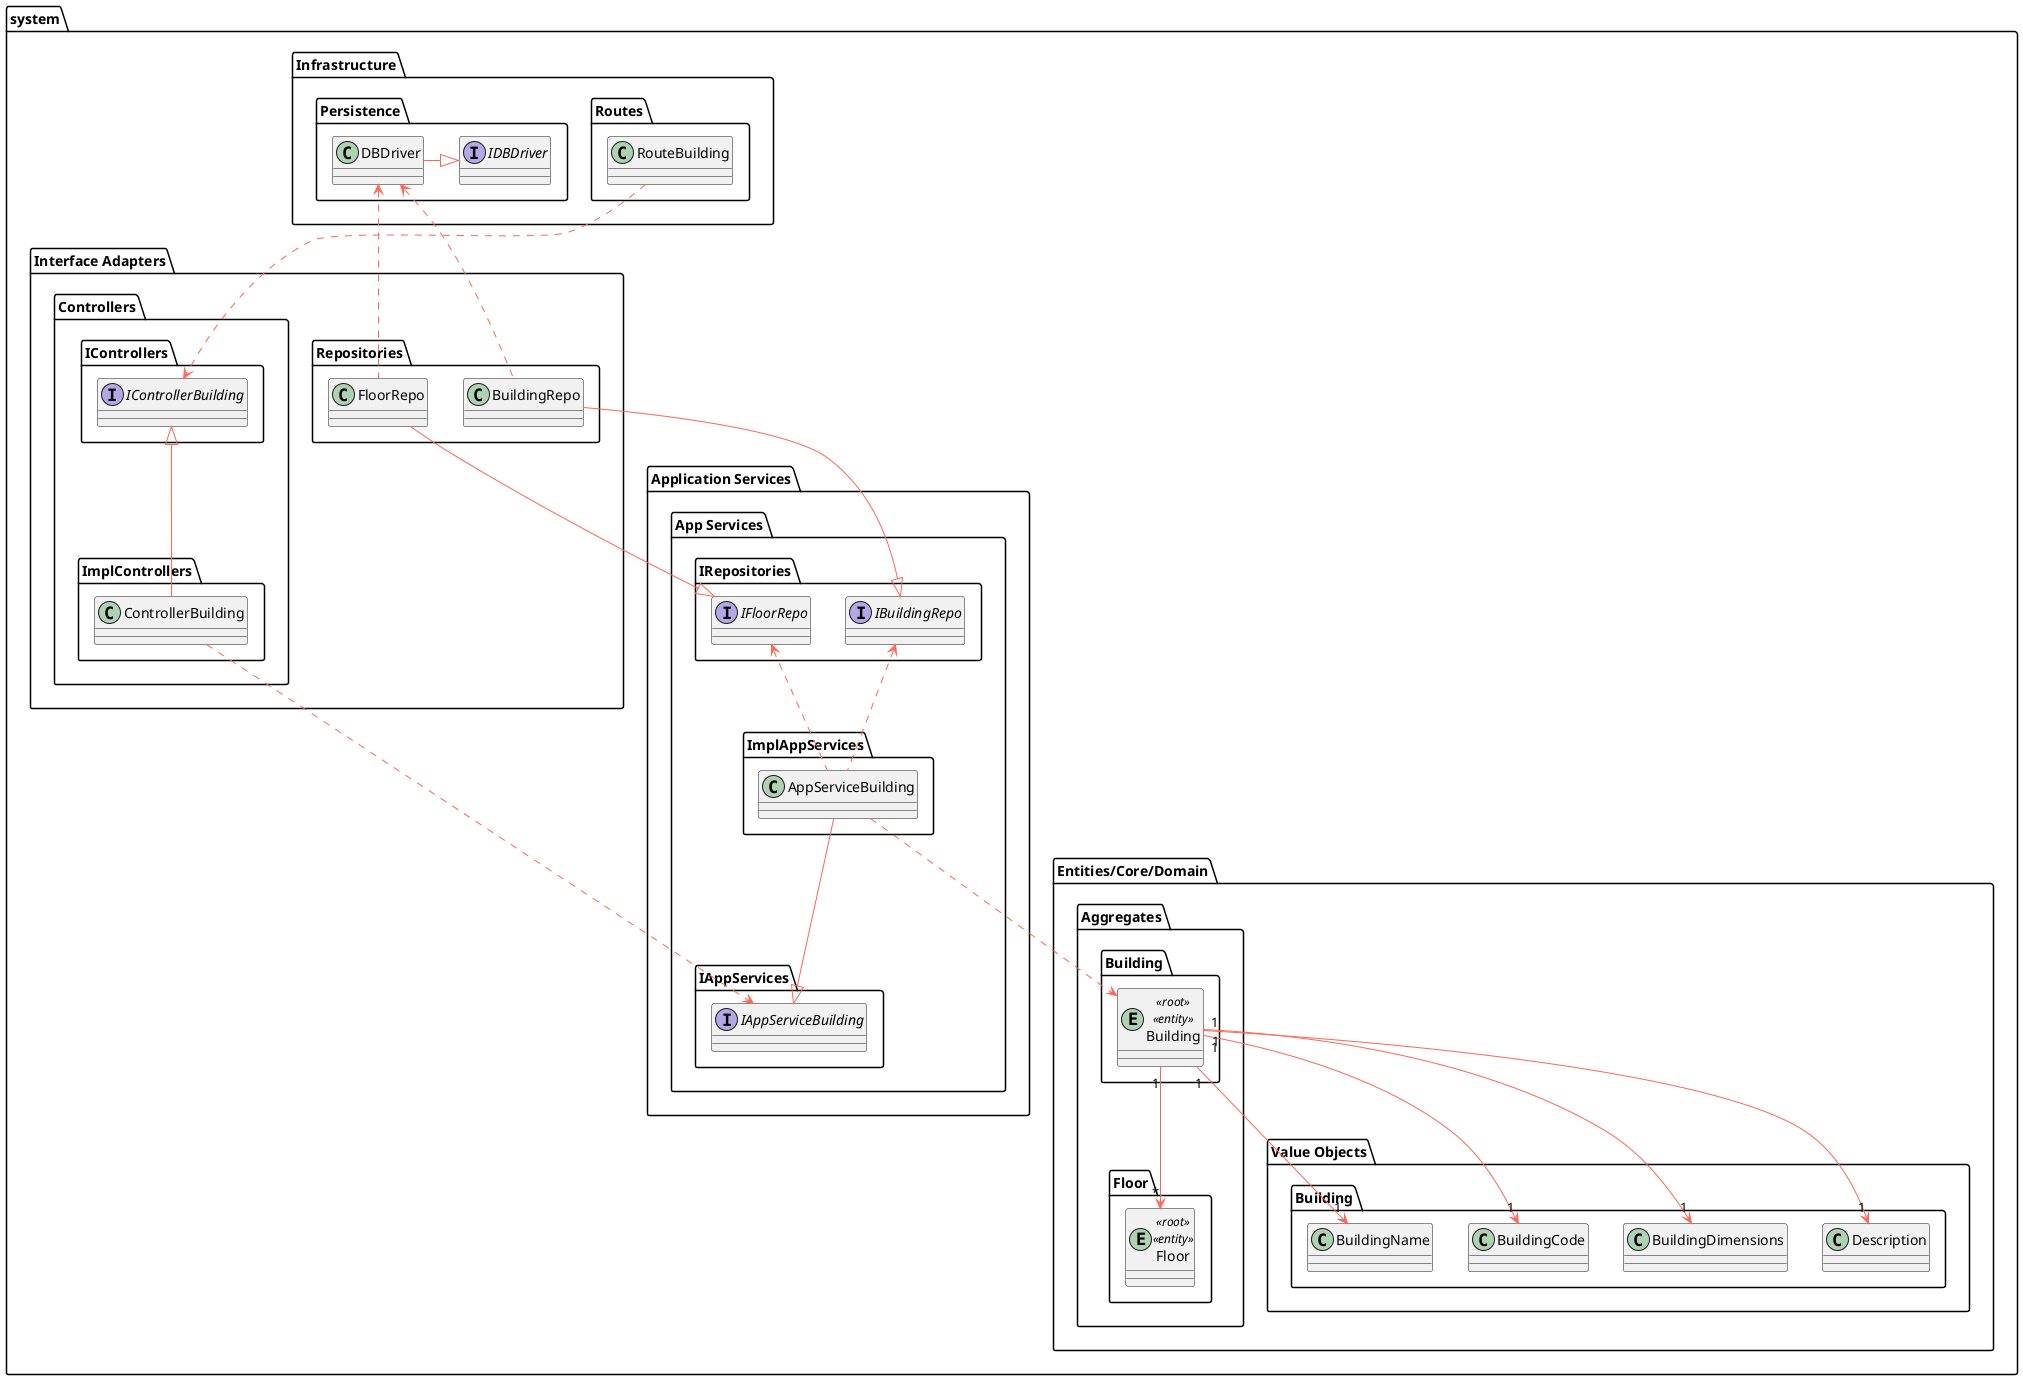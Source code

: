 @startuml

skinparam component {
    FontSize 16
    BackgroundColor<<Apache>> LightCoral
    BorderColor<<Apache>> #FF6655
    FontName Courier
    BorderColor black
    BackgroundColor DeepSkyBlue
    ArrowFontName Impact
    ArrowColor #FF6655
}

package system {
    package "Infrastructure" {
        package "Routes" {
            class RouteBuilding
        }

        package "Persistence" {
            interface IDBDriver
            class DBDriver
        }

        DBDriver -right-|> IDBDriver
    }

    package "Interface Adapters" {
        package "Controllers" {
            package "IControllers" {
                interface IControllerBuilding
            }

            package "ImplControllers" {
                class ControllerBuilding
            }
            ControllerBuilding -up-|> IControllerBuilding
        }

        package "Repositories" {
            class BuildingRepo
            class FloorRepo
        }

        BuildingRepo .up.> DBDriver
        FloorRepo .up.> DBDriver

        RouteBuilding ..> IControllerBuilding
    }

    package "Application Services" {
        package "App Services" {
            package "IAppServices" {
                interface IAppServiceBuilding
            }

            package "ImplAppServices" {
                class AppServiceBuilding
            }

            AppServiceBuilding --|> IAppServiceBuilding

            package "IRepositories" {
                interface IBuildingRepo
                interface IFloorRepo
            }

            BuildingRepo --|> IBuildingRepo
            FloorRepo --|> IFloorRepo

        }

        ControllerBuilding ..> IAppServiceBuilding

        AppServiceBuilding .up.> IBuildingRepo
        AppServiceBuilding .up.> IFloorRepo
    }

    package "Entities/Core/Domain" {
        package "Aggregates" {
            package "Building" as a_building {
                entity Building <<root>> <<entity>>
            }

            package "Floor" as a_floor {
                entity Floor <<root>> <<entity>>
            }
        }

        Building "1" --> "*" Floor


        package "Value Objects" {
                package "Building" as vo_building {
                class BuildingCode
                class BuildingName
                class Description
                class BuildingDimensions
            }
        }
        Building "1" --> "1" BuildingCode
        Building "1" --> "1" BuildingName
        Building "1" --> "1" Description
        Building "1" --> "1" BuildingDimensions

        AppServiceBuilding ..> Building
    }
}

@enduml

